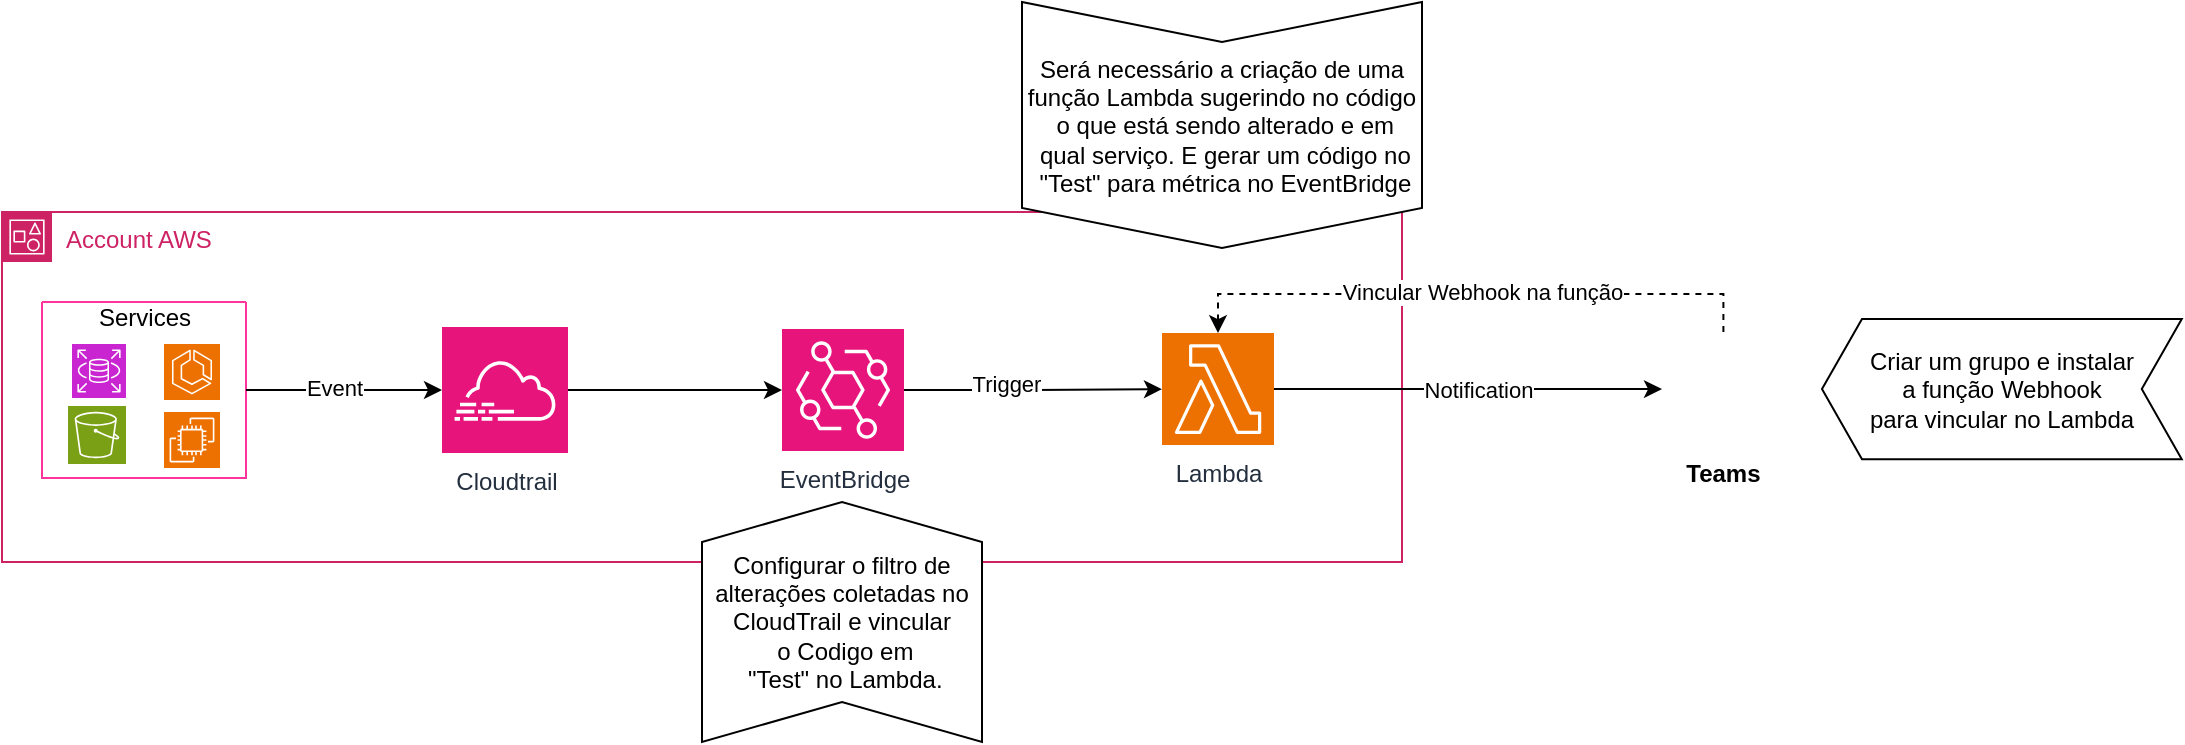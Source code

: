 <mxfile version="24.5.5" type="google">
  <diagram name="Página-1" id="I-sjk5y8N6aM05J9gnwq">
    <mxGraphModel grid="1" page="1" gridSize="10" guides="1" tooltips="1" connect="1" arrows="1" fold="1" pageScale="1" pageWidth="827" pageHeight="1169" math="0" shadow="0">
      <root>
        <mxCell id="0" />
        <mxCell id="1" parent="0" />
        <mxCell id="wGYUx2oosRjYCk9fvRU7-1" value="Teams" style="shape=image;verticalLabelPosition=bottom;labelBackgroundColor=default;verticalAlign=top;aspect=fixed;imageAspect=0;image=https://upload.wikimedia.org/wikipedia/commons/thumb/c/c9/Microsoft_Office_Teams_%282018%E2%80%93present%29.svg/2203px-Microsoft_Office_Teams_%282018%E2%80%93present%29.svg.png;fontStyle=1" vertex="1" parent="1">
          <mxGeometry x="660" y="45" width="61.42" height="57.12" as="geometry" />
        </mxCell>
        <mxCell id="wGYUx2oosRjYCk9fvRU7-2" value="&lt;div&gt;Account AWS&lt;/div&gt;" style="points=[[0,0],[0.25,0],[0.5,0],[0.75,0],[1,0],[1,0.25],[1,0.5],[1,0.75],[1,1],[0.75,1],[0.5,1],[0.25,1],[0,1],[0,0.75],[0,0.5],[0,0.25]];outlineConnect=0;gradientColor=none;html=1;whiteSpace=wrap;fontSize=12;fontStyle=0;container=1;pointerEvents=0;collapsible=0;recursiveResize=0;shape=mxgraph.aws4.group;grIcon=mxgraph.aws4.group_account;strokeColor=#CD2264;fillColor=none;verticalAlign=top;align=left;spacingLeft=30;fontColor=#CD2264;dashed=0;" vertex="1" parent="1">
          <mxGeometry x="-170" y="-15" width="700" height="175" as="geometry" />
        </mxCell>
        <mxCell id="wGYUx2oosRjYCk9fvRU7-3" value="&lt;div&gt;EventBridge&lt;/div&gt;" style="sketch=0;points=[[0,0,0],[0.25,0,0],[0.5,0,0],[0.75,0,0],[1,0,0],[0,1,0],[0.25,1,0],[0.5,1,0],[0.75,1,0],[1,1,0],[0,0.25,0],[0,0.5,0],[0,0.75,0],[1,0.25,0],[1,0.5,0],[1,0.75,0]];outlineConnect=0;fontColor=#232F3E;fillColor=#E7157B;strokeColor=#ffffff;dashed=0;verticalLabelPosition=bottom;verticalAlign=top;align=center;html=1;fontSize=12;fontStyle=0;aspect=fixed;shape=mxgraph.aws4.resourceIcon;resIcon=mxgraph.aws4.eventbridge;" vertex="1" parent="wGYUx2oosRjYCk9fvRU7-2">
          <mxGeometry x="390" y="58.5" width="61" height="61" as="geometry" />
        </mxCell>
        <mxCell id="wGYUx2oosRjYCk9fvRU7-4" value="Cloudtrail" style="sketch=0;points=[[0,0,0],[0.25,0,0],[0.5,0,0],[0.75,0,0],[1,0,0],[0,1,0],[0.25,1,0],[0.5,1,0],[0.75,1,0],[1,1,0],[0,0.25,0],[0,0.5,0],[0,0.75,0],[1,0.25,0],[1,0.5,0],[1,0.75,0]];points=[[0,0,0],[0.25,0,0],[0.5,0,0],[0.75,0,0],[1,0,0],[0,1,0],[0.25,1,0],[0.5,1,0],[0.75,1,0],[1,1,0],[0,0.25,0],[0,0.5,0],[0,0.75,0],[1,0.25,0],[1,0.5,0],[1,0.75,0]];outlineConnect=0;fontColor=#232F3E;fillColor=#E7157B;strokeColor=#ffffff;dashed=0;verticalLabelPosition=bottom;verticalAlign=top;align=center;html=1;fontSize=12;fontStyle=0;aspect=fixed;shape=mxgraph.aws4.resourceIcon;resIcon=mxgraph.aws4.cloudtrail;" vertex="1" parent="wGYUx2oosRjYCk9fvRU7-2">
          <mxGeometry x="220" y="57.5" width="63" height="63" as="geometry" />
        </mxCell>
        <mxCell id="wGYUx2oosRjYCk9fvRU7-5" value="Lambda" style="sketch=0;points=[[0,0,0],[0.25,0,0],[0.5,0,0],[0.75,0,0],[1,0,0],[0,1,0],[0.25,1,0],[0.5,1,0],[0.75,1,0],[1,1,0],[0,0.25,0],[0,0.5,0],[0,0.75,0],[1,0.25,0],[1,0.5,0],[1,0.75,0]];outlineConnect=0;fontColor=#232F3E;fillColor=#ED7100;strokeColor=#ffffff;dashed=0;verticalLabelPosition=bottom;verticalAlign=top;align=center;html=1;fontSize=12;fontStyle=0;aspect=fixed;shape=mxgraph.aws4.resourceIcon;resIcon=mxgraph.aws4.lambda;" vertex="1" parent="wGYUx2oosRjYCk9fvRU7-2">
          <mxGeometry x="580" y="60.56" width="56" height="56" as="geometry" />
        </mxCell>
        <mxCell id="wGYUx2oosRjYCk9fvRU7-13" style="edgeStyle=orthogonalEdgeStyle;rounded=0;orthogonalLoop=1;jettySize=auto;html=1;entryX=0;entryY=0.5;entryDx=0;entryDy=0;entryPerimeter=0;" edge="1" parent="wGYUx2oosRjYCk9fvRU7-2" source="wGYUx2oosRjYCk9fvRU7-4" target="wGYUx2oosRjYCk9fvRU7-3">
          <mxGeometry relative="1" as="geometry" />
        </mxCell>
        <mxCell id="wGYUx2oosRjYCk9fvRU7-14" style="edgeStyle=orthogonalEdgeStyle;rounded=0;orthogonalLoop=1;jettySize=auto;html=1;entryX=0;entryY=0.5;entryDx=0;entryDy=0;entryPerimeter=0;" edge="1" parent="wGYUx2oosRjYCk9fvRU7-2" source="wGYUx2oosRjYCk9fvRU7-3" target="wGYUx2oosRjYCk9fvRU7-5">
          <mxGeometry relative="1" as="geometry" />
        </mxCell>
        <mxCell id="wGYUx2oosRjYCk9fvRU7-15" value="Trigger" style="edgeLabel;html=1;align=center;verticalAlign=middle;resizable=0;points=[];" connectable="0" vertex="1" parent="wGYUx2oosRjYCk9fvRU7-14">
          <mxGeometry x="-0.21" y="3" relative="1" as="geometry">
            <mxPoint as="offset" />
          </mxGeometry>
        </mxCell>
        <mxCell id="wGYUx2oosRjYCk9fvRU7-17" style="edgeStyle=orthogonalEdgeStyle;rounded=0;orthogonalLoop=1;jettySize=auto;html=1;entryX=0;entryY=0.5;entryDx=0;entryDy=0;" edge="1" parent="1" source="wGYUx2oosRjYCk9fvRU7-5" target="wGYUx2oosRjYCk9fvRU7-1">
          <mxGeometry relative="1" as="geometry" />
        </mxCell>
        <mxCell id="wGYUx2oosRjYCk9fvRU7-18" value="Notification" style="edgeLabel;html=1;align=center;verticalAlign=middle;resizable=0;points=[];" connectable="0" vertex="1" parent="wGYUx2oosRjYCk9fvRU7-17">
          <mxGeometry x="0.158" y="-1" relative="1" as="geometry">
            <mxPoint x="-11" y="-1" as="offset" />
          </mxGeometry>
        </mxCell>
        <mxCell id="wGYUx2oosRjYCk9fvRU7-6" value="" style="swimlane;startSize=0;strokeColor=#FF3399;" vertex="1" parent="1">
          <mxGeometry x="-150" y="30" width="102" height="88" as="geometry" />
        </mxCell>
        <mxCell id="wGYUx2oosRjYCk9fvRU7-7" value="" style="sketch=0;points=[[0,0,0],[0.25,0,0],[0.5,0,0],[0.75,0,0],[1,0,0],[0,1,0],[0.25,1,0],[0.5,1,0],[0.75,1,0],[1,1,0],[0,0.25,0],[0,0.5,0],[0,0.75,0],[1,0.25,0],[1,0.5,0],[1,0.75,0]];outlineConnect=0;fontColor=#232F3E;fillColor=#C925D1;strokeColor=#ffffff;dashed=0;verticalLabelPosition=bottom;verticalAlign=top;align=center;html=1;fontSize=12;fontStyle=0;aspect=fixed;shape=mxgraph.aws4.resourceIcon;resIcon=mxgraph.aws4.rds;" vertex="1" parent="wGYUx2oosRjYCk9fvRU7-6">
          <mxGeometry x="15" y="21" width="27" height="27" as="geometry" />
        </mxCell>
        <mxCell id="wGYUx2oosRjYCk9fvRU7-8" value="" style="sketch=0;points=[[0,0,0],[0.25,0,0],[0.5,0,0],[0.75,0,0],[1,0,0],[0,1,0],[0.25,1,0],[0.5,1,0],[0.75,1,0],[1,1,0],[0,0.25,0],[0,0.5,0],[0,0.75,0],[1,0.25,0],[1,0.5,0],[1,0.75,0]];outlineConnect=0;fontColor=#232F3E;fillColor=#ED7100;strokeColor=#ffffff;dashed=0;verticalLabelPosition=bottom;verticalAlign=top;align=center;html=1;fontSize=12;fontStyle=0;aspect=fixed;shape=mxgraph.aws4.resourceIcon;resIcon=mxgraph.aws4.ecs;" vertex="1" parent="wGYUx2oosRjYCk9fvRU7-6">
          <mxGeometry x="61" y="21" width="28" height="28" as="geometry" />
        </mxCell>
        <mxCell id="wGYUx2oosRjYCk9fvRU7-9" value="" style="sketch=0;points=[[0,0,0],[0.25,0,0],[0.5,0,0],[0.75,0,0],[1,0,0],[0,1,0],[0.25,1,0],[0.5,1,0],[0.75,1,0],[1,1,0],[0,0.25,0],[0,0.5,0],[0,0.75,0],[1,0.25,0],[1,0.5,0],[1,0.75,0]];outlineConnect=0;fontColor=#232F3E;fillColor=#ED7100;strokeColor=#ffffff;dashed=0;verticalLabelPosition=bottom;verticalAlign=top;align=center;html=1;fontSize=12;fontStyle=0;aspect=fixed;shape=mxgraph.aws4.resourceIcon;resIcon=mxgraph.aws4.ec2;" vertex="1" parent="wGYUx2oosRjYCk9fvRU7-6">
          <mxGeometry x="61" y="55" width="28" height="28" as="geometry" />
        </mxCell>
        <mxCell id="wGYUx2oosRjYCk9fvRU7-10" value="" style="sketch=0;points=[[0,0,0],[0.25,0,0],[0.5,0,0],[0.75,0,0],[1,0,0],[0,1,0],[0.25,1,0],[0.5,1,0],[0.75,1,0],[1,1,0],[0,0.25,0],[0,0.5,0],[0,0.75,0],[1,0.25,0],[1,0.5,0],[1,0.75,0]];outlineConnect=0;fontColor=#232F3E;fillColor=#7AA116;strokeColor=#ffffff;dashed=0;verticalLabelPosition=bottom;verticalAlign=top;align=center;html=1;fontSize=12;fontStyle=0;aspect=fixed;shape=mxgraph.aws4.resourceIcon;resIcon=mxgraph.aws4.s3;" vertex="1" parent="wGYUx2oosRjYCk9fvRU7-6">
          <mxGeometry x="13" y="52" width="29" height="29" as="geometry" />
        </mxCell>
        <mxCell id="wGYUx2oosRjYCk9fvRU7-16" value="Services" style="text;html=1;align=center;verticalAlign=middle;resizable=0;points=[];autosize=1;strokeColor=none;fillColor=none;" vertex="1" parent="wGYUx2oosRjYCk9fvRU7-6">
          <mxGeometry x="19" y="-5" width="64" height="26" as="geometry" />
        </mxCell>
        <mxCell id="wGYUx2oosRjYCk9fvRU7-11" style="edgeStyle=orthogonalEdgeStyle;rounded=0;orthogonalLoop=1;jettySize=auto;html=1;entryX=0;entryY=0.5;entryDx=0;entryDy=0;entryPerimeter=0;" edge="1" parent="1" source="wGYUx2oosRjYCk9fvRU7-6" target="wGYUx2oosRjYCk9fvRU7-4">
          <mxGeometry relative="1" as="geometry" />
        </mxCell>
        <mxCell id="wGYUx2oosRjYCk9fvRU7-12" value="Event" style="edgeLabel;html=1;align=center;verticalAlign=middle;resizable=0;points=[];" connectable="0" vertex="1" parent="wGYUx2oosRjYCk9fvRU7-11">
          <mxGeometry x="-0.108" y="1" relative="1" as="geometry">
            <mxPoint as="offset" />
          </mxGeometry>
        </mxCell>
        <mxCell id="wGYUx2oosRjYCk9fvRU7-36" value="Será necessário a criação de uma&lt;br style=&quot;border-color: var(--border-color);&quot;&gt;&lt;span style=&quot;&quot;&gt;função Lambda sugerindo no código&lt;/span&gt;&lt;br style=&quot;border-color: var(--border-color);&quot;&gt;&lt;span style=&quot;&quot;&gt;&amp;nbsp;o que está sendo alterado e em&lt;/span&gt;&lt;br style=&quot;border-color: var(--border-color);&quot;&gt;&lt;span style=&quot;&quot;&gt;&amp;nbsp;qual serviço. E gerar um código no&lt;/span&gt;&lt;br style=&quot;border-color: var(--border-color);&quot;&gt;&lt;span style=&quot;&quot;&gt;&amp;nbsp;&quot;Test&quot; para métrica no EventBridge&lt;/span&gt;" style="shape=step;perimeter=stepPerimeter;whiteSpace=wrap;html=1;fixedSize=1;direction=south;fillColor=#FFFFFF;strokeColor=#000000;" vertex="1" parent="1">
          <mxGeometry x="340" y="-120" width="200" height="123" as="geometry" />
        </mxCell>
        <mxCell id="wGYUx2oosRjYCk9fvRU7-37" style="edgeStyle=orthogonalEdgeStyle;rounded=0;orthogonalLoop=1;jettySize=auto;html=1;entryX=0.5;entryY=0;entryDx=0;entryDy=0;entryPerimeter=0;dashed=1;" edge="1" parent="1" source="wGYUx2oosRjYCk9fvRU7-1" target="wGYUx2oosRjYCk9fvRU7-5">
          <mxGeometry relative="1" as="geometry">
            <Array as="points">
              <mxPoint x="691" y="26" />
              <mxPoint x="438" y="26" />
            </Array>
          </mxGeometry>
        </mxCell>
        <mxCell id="wGYUx2oosRjYCk9fvRU7-38" value="Vincular Webhook na função" style="edgeLabel;html=1;align=center;verticalAlign=middle;resizable=0;points=[];" connectable="0" vertex="1" parent="wGYUx2oosRjYCk9fvRU7-37">
          <mxGeometry x="-0.295" y="-3" relative="1" as="geometry">
            <mxPoint x="-37" y="2" as="offset" />
          </mxGeometry>
        </mxCell>
        <mxCell id="wGYUx2oosRjYCk9fvRU7-42" value="Criar um grupo e instalar&lt;div&gt;&amp;nbsp;a função Webhook&amp;nbsp;&lt;/div&gt;&lt;div&gt;para vincular no Lambda&lt;/div&gt;" style="shape=step;perimeter=stepPerimeter;whiteSpace=wrap;html=1;fixedSize=1;direction=west;fillColor=#FFFFFF;strokeColor=#000000;" vertex="1" parent="1">
          <mxGeometry x="740" y="38.5" width="179.88" height="70.12" as="geometry" />
        </mxCell>
        <mxCell id="wGYUx2oosRjYCk9fvRU7-43" value="Configurar o filtro de &lt;br&gt;alterações coletadas no CloudTrail e vincular&lt;br&gt;&amp;nbsp;o Codigo em&lt;br&gt;&amp;nbsp;&quot;Test&quot; no Lambda." style="shape=step;perimeter=stepPerimeter;whiteSpace=wrap;html=1;fixedSize=1;direction=north;" vertex="1" parent="1">
          <mxGeometry x="180" y="130" width="140" height="120" as="geometry" />
        </mxCell>
      </root>
    </mxGraphModel>
  </diagram>
</mxfile>
